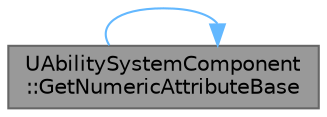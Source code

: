 digraph "UAbilitySystemComponent::GetNumericAttributeBase"
{
 // INTERACTIVE_SVG=YES
 // LATEX_PDF_SIZE
  bgcolor="transparent";
  edge [fontname=Helvetica,fontsize=10,labelfontname=Helvetica,labelfontsize=10];
  node [fontname=Helvetica,fontsize=10,shape=box,height=0.2,width=0.4];
  rankdir="LR";
  Node1 [id="Node000001",label="UAbilitySystemComponent\l::GetNumericAttributeBase",height=0.2,width=0.4,color="gray40", fillcolor="grey60", style="filled", fontcolor="black",tooltip="Gets the base value of an attribute."];
  Node1 -> Node1 [id="edge1_Node000001_Node000001",color="steelblue1",style="solid",tooltip=" "];
}
